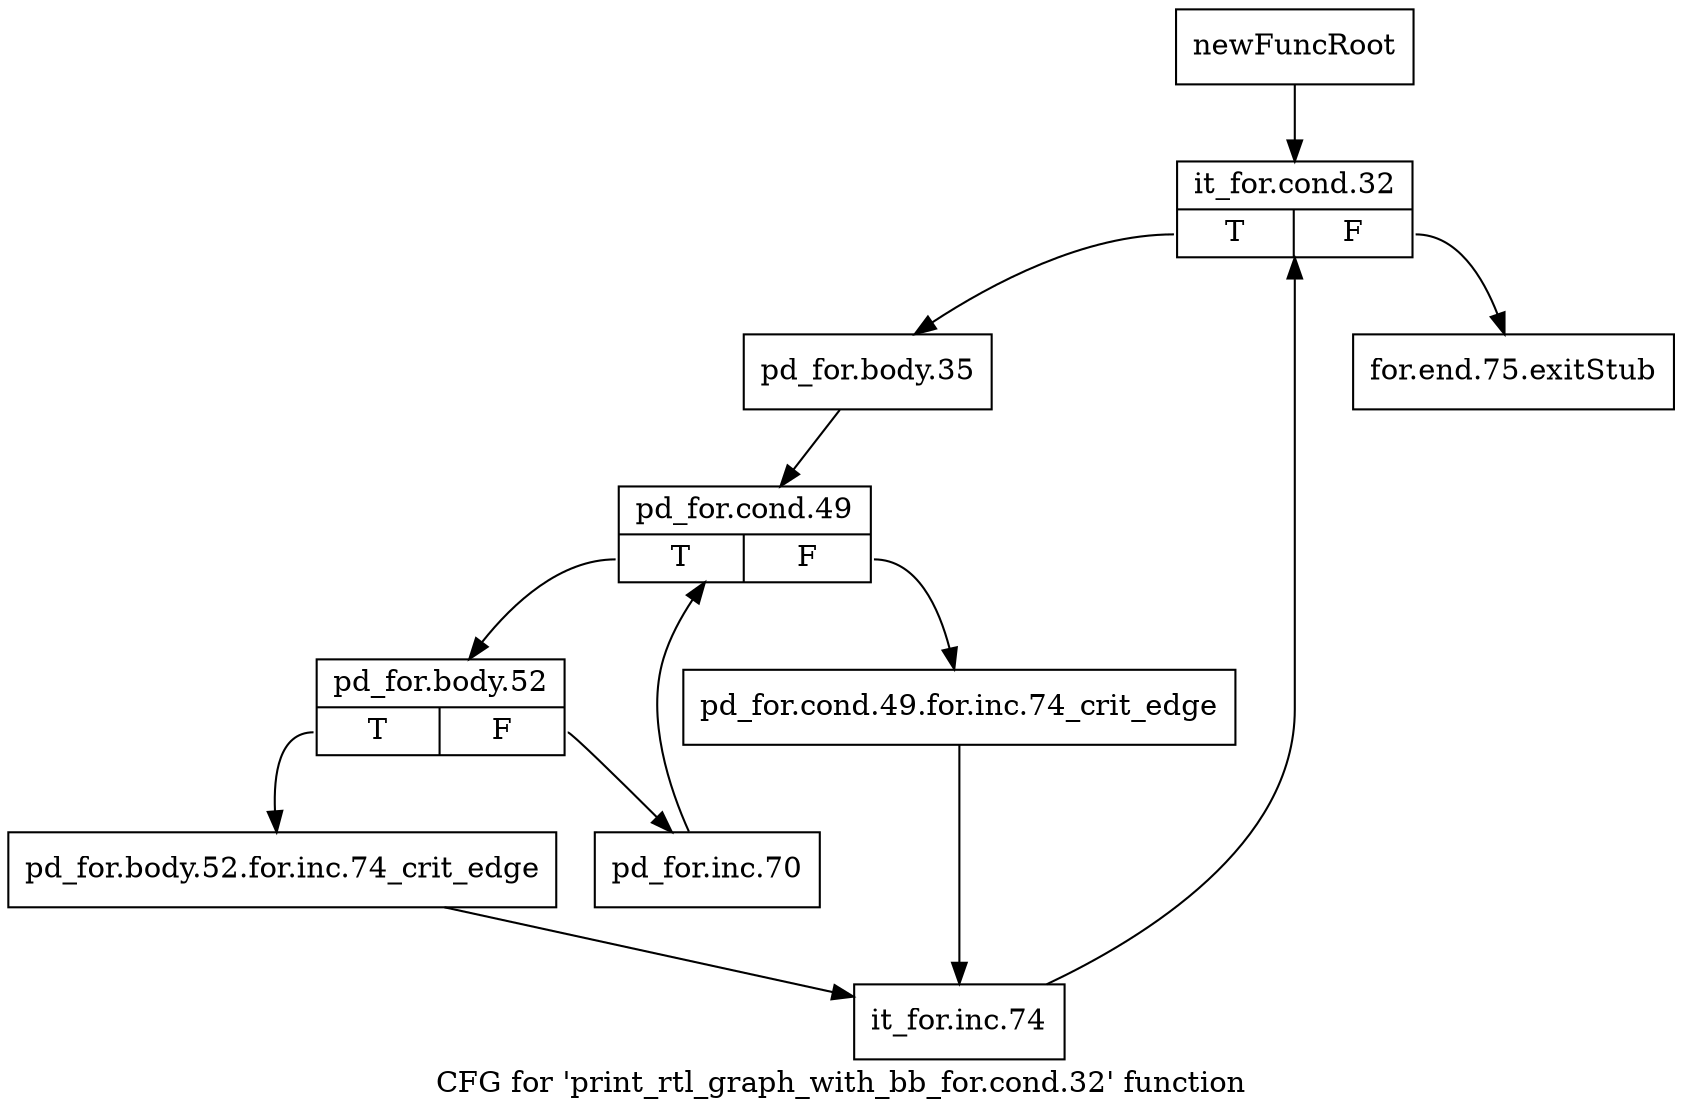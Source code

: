 digraph "CFG for 'print_rtl_graph_with_bb_for.cond.32' function" {
	label="CFG for 'print_rtl_graph_with_bb_for.cond.32' function";

	Node0xb27bf80 [shape=record,label="{newFuncRoot}"];
	Node0xb27bf80 -> Node0xb27c020;
	Node0xb27bfd0 [shape=record,label="{for.end.75.exitStub}"];
	Node0xb27c020 [shape=record,label="{it_for.cond.32|{<s0>T|<s1>F}}"];
	Node0xb27c020:s0 -> Node0xb27c070;
	Node0xb27c020:s1 -> Node0xb27bfd0;
	Node0xb27c070 [shape=record,label="{pd_for.body.35}"];
	Node0xb27c070 -> Node0xb27c0c0;
	Node0xb27c0c0 [shape=record,label="{pd_for.cond.49|{<s0>T|<s1>F}}"];
	Node0xb27c0c0:s0 -> Node0xb27c160;
	Node0xb27c0c0:s1 -> Node0xb27c110;
	Node0xb27c110 [shape=record,label="{pd_for.cond.49.for.inc.74_crit_edge}"];
	Node0xb27c110 -> Node0xb27c250;
	Node0xb27c160 [shape=record,label="{pd_for.body.52|{<s0>T|<s1>F}}"];
	Node0xb27c160:s0 -> Node0xb27c200;
	Node0xb27c160:s1 -> Node0xb27c1b0;
	Node0xb27c1b0 [shape=record,label="{pd_for.inc.70}"];
	Node0xb27c1b0 -> Node0xb27c0c0;
	Node0xb27c200 [shape=record,label="{pd_for.body.52.for.inc.74_crit_edge}"];
	Node0xb27c200 -> Node0xb27c250;
	Node0xb27c250 [shape=record,label="{it_for.inc.74}"];
	Node0xb27c250 -> Node0xb27c020;
}

